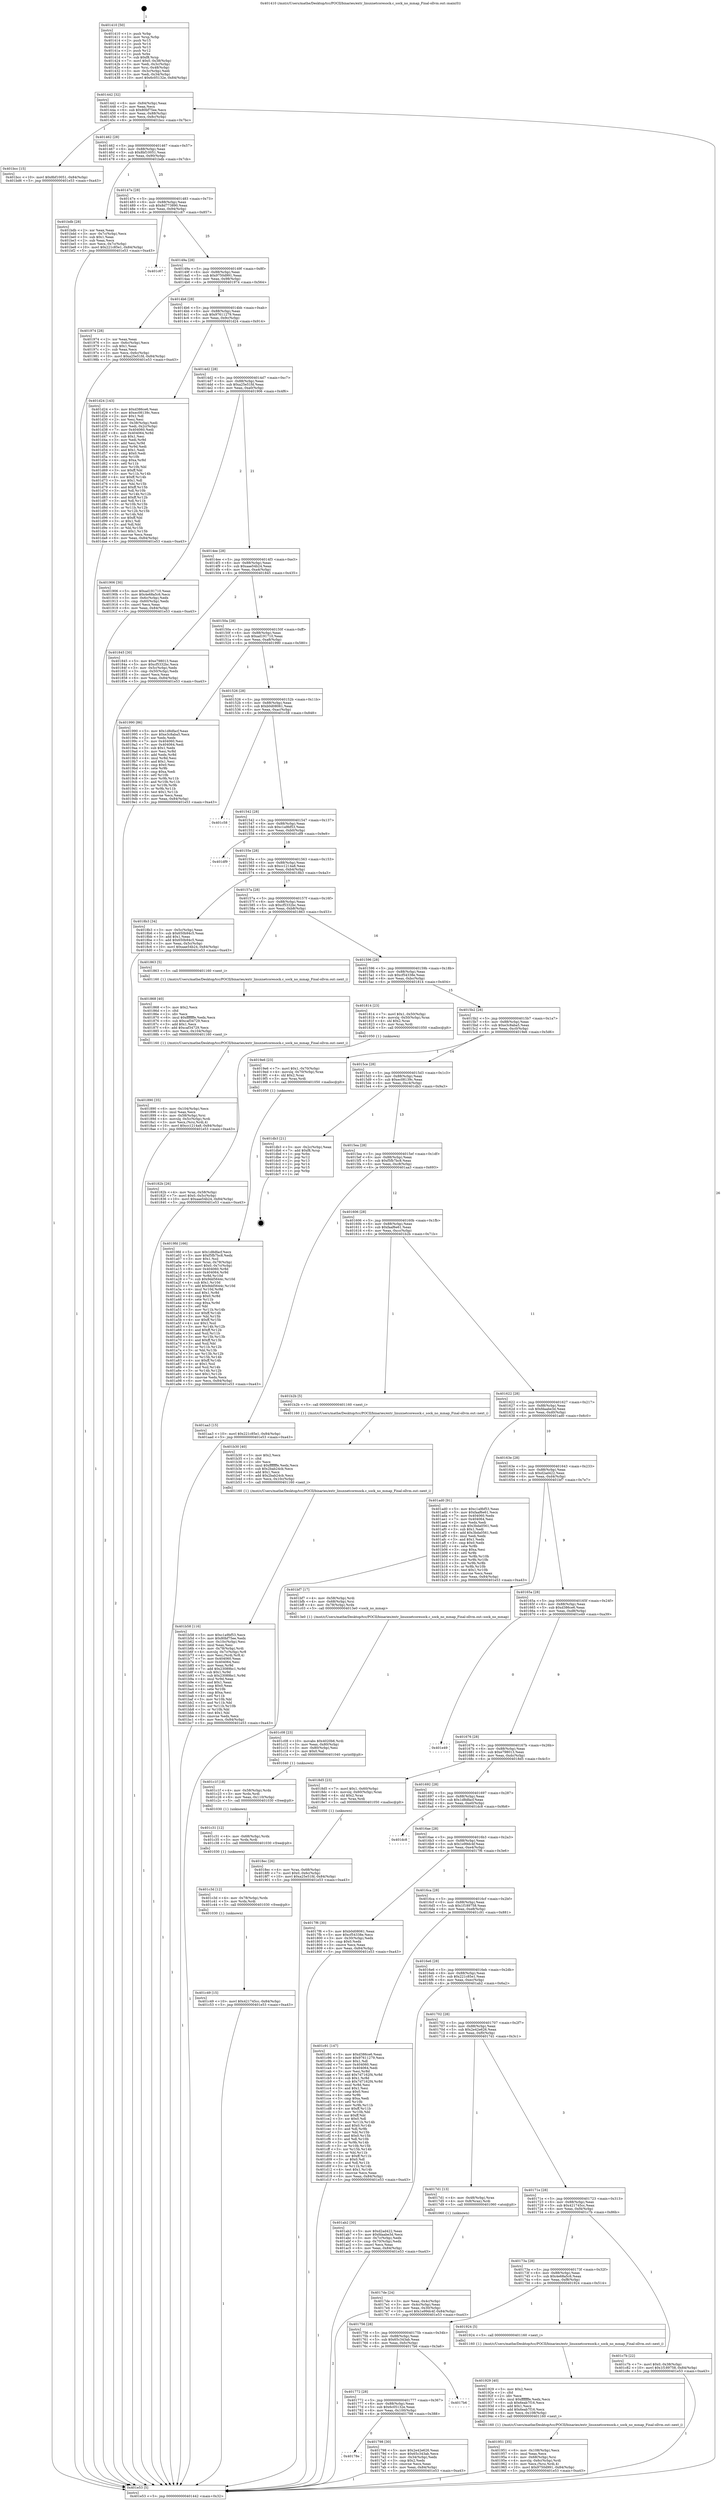 digraph "0x401410" {
  label = "0x401410 (/mnt/c/Users/mathe/Desktop/tcc/POCII/binaries/extr_linuxnetcoresock.c_sock_no_mmap_Final-ollvm.out::main(0))"
  labelloc = "t"
  node[shape=record]

  Entry [label="",width=0.3,height=0.3,shape=circle,fillcolor=black,style=filled]
  "0x401442" [label="{
     0x401442 [32]\l
     | [instrs]\l
     &nbsp;&nbsp;0x401442 \<+6\>: mov -0x84(%rbp),%eax\l
     &nbsp;&nbsp;0x401448 \<+2\>: mov %eax,%ecx\l
     &nbsp;&nbsp;0x40144a \<+6\>: sub $0x80bf75ee,%ecx\l
     &nbsp;&nbsp;0x401450 \<+6\>: mov %eax,-0x88(%rbp)\l
     &nbsp;&nbsp;0x401456 \<+6\>: mov %ecx,-0x8c(%rbp)\l
     &nbsp;&nbsp;0x40145c \<+6\>: je 0000000000401bcc \<main+0x7bc\>\l
  }"]
  "0x401bcc" [label="{
     0x401bcc [15]\l
     | [instrs]\l
     &nbsp;&nbsp;0x401bcc \<+10\>: movl $0x8bf10051,-0x84(%rbp)\l
     &nbsp;&nbsp;0x401bd6 \<+5\>: jmp 0000000000401e53 \<main+0xa43\>\l
  }"]
  "0x401462" [label="{
     0x401462 [28]\l
     | [instrs]\l
     &nbsp;&nbsp;0x401462 \<+5\>: jmp 0000000000401467 \<main+0x57\>\l
     &nbsp;&nbsp;0x401467 \<+6\>: mov -0x88(%rbp),%eax\l
     &nbsp;&nbsp;0x40146d \<+5\>: sub $0x8bf10051,%eax\l
     &nbsp;&nbsp;0x401472 \<+6\>: mov %eax,-0x90(%rbp)\l
     &nbsp;&nbsp;0x401478 \<+6\>: je 0000000000401bdb \<main+0x7cb\>\l
  }"]
  Exit [label="",width=0.3,height=0.3,shape=circle,fillcolor=black,style=filled,peripheries=2]
  "0x401bdb" [label="{
     0x401bdb [28]\l
     | [instrs]\l
     &nbsp;&nbsp;0x401bdb \<+2\>: xor %eax,%eax\l
     &nbsp;&nbsp;0x401bdd \<+3\>: mov -0x7c(%rbp),%ecx\l
     &nbsp;&nbsp;0x401be0 \<+3\>: sub $0x1,%eax\l
     &nbsp;&nbsp;0x401be3 \<+2\>: sub %eax,%ecx\l
     &nbsp;&nbsp;0x401be5 \<+3\>: mov %ecx,-0x7c(%rbp)\l
     &nbsp;&nbsp;0x401be8 \<+10\>: movl $0x221c85e1,-0x84(%rbp)\l
     &nbsp;&nbsp;0x401bf2 \<+5\>: jmp 0000000000401e53 \<main+0xa43\>\l
  }"]
  "0x40147e" [label="{
     0x40147e [28]\l
     | [instrs]\l
     &nbsp;&nbsp;0x40147e \<+5\>: jmp 0000000000401483 \<main+0x73\>\l
     &nbsp;&nbsp;0x401483 \<+6\>: mov -0x88(%rbp),%eax\l
     &nbsp;&nbsp;0x401489 \<+5\>: sub $0x8d773890,%eax\l
     &nbsp;&nbsp;0x40148e \<+6\>: mov %eax,-0x94(%rbp)\l
     &nbsp;&nbsp;0x401494 \<+6\>: je 0000000000401c67 \<main+0x857\>\l
  }"]
  "0x401c49" [label="{
     0x401c49 [15]\l
     | [instrs]\l
     &nbsp;&nbsp;0x401c49 \<+10\>: movl $0x421745cc,-0x84(%rbp)\l
     &nbsp;&nbsp;0x401c53 \<+5\>: jmp 0000000000401e53 \<main+0xa43\>\l
  }"]
  "0x401c67" [label="{
     0x401c67\l
  }", style=dashed]
  "0x40149a" [label="{
     0x40149a [28]\l
     | [instrs]\l
     &nbsp;&nbsp;0x40149a \<+5\>: jmp 000000000040149f \<main+0x8f\>\l
     &nbsp;&nbsp;0x40149f \<+6\>: mov -0x88(%rbp),%eax\l
     &nbsp;&nbsp;0x4014a5 \<+5\>: sub $0x9750d991,%eax\l
     &nbsp;&nbsp;0x4014aa \<+6\>: mov %eax,-0x98(%rbp)\l
     &nbsp;&nbsp;0x4014b0 \<+6\>: je 0000000000401974 \<main+0x564\>\l
  }"]
  "0x401c3d" [label="{
     0x401c3d [12]\l
     | [instrs]\l
     &nbsp;&nbsp;0x401c3d \<+4\>: mov -0x78(%rbp),%rdx\l
     &nbsp;&nbsp;0x401c41 \<+3\>: mov %rdx,%rdi\l
     &nbsp;&nbsp;0x401c44 \<+5\>: call 0000000000401030 \<free@plt\>\l
     | [calls]\l
     &nbsp;&nbsp;0x401030 \{1\} (unknown)\l
  }"]
  "0x401974" [label="{
     0x401974 [28]\l
     | [instrs]\l
     &nbsp;&nbsp;0x401974 \<+2\>: xor %eax,%eax\l
     &nbsp;&nbsp;0x401976 \<+3\>: mov -0x6c(%rbp),%ecx\l
     &nbsp;&nbsp;0x401979 \<+3\>: sub $0x1,%eax\l
     &nbsp;&nbsp;0x40197c \<+2\>: sub %eax,%ecx\l
     &nbsp;&nbsp;0x40197e \<+3\>: mov %ecx,-0x6c(%rbp)\l
     &nbsp;&nbsp;0x401981 \<+10\>: movl $0xa25e51fd,-0x84(%rbp)\l
     &nbsp;&nbsp;0x40198b \<+5\>: jmp 0000000000401e53 \<main+0xa43\>\l
  }"]
  "0x4014b6" [label="{
     0x4014b6 [28]\l
     | [instrs]\l
     &nbsp;&nbsp;0x4014b6 \<+5\>: jmp 00000000004014bb \<main+0xab\>\l
     &nbsp;&nbsp;0x4014bb \<+6\>: mov -0x88(%rbp),%eax\l
     &nbsp;&nbsp;0x4014c1 \<+5\>: sub $0x97611279,%eax\l
     &nbsp;&nbsp;0x4014c6 \<+6\>: mov %eax,-0x9c(%rbp)\l
     &nbsp;&nbsp;0x4014cc \<+6\>: je 0000000000401d24 \<main+0x914\>\l
  }"]
  "0x401c31" [label="{
     0x401c31 [12]\l
     | [instrs]\l
     &nbsp;&nbsp;0x401c31 \<+4\>: mov -0x68(%rbp),%rdx\l
     &nbsp;&nbsp;0x401c35 \<+3\>: mov %rdx,%rdi\l
     &nbsp;&nbsp;0x401c38 \<+5\>: call 0000000000401030 \<free@plt\>\l
     | [calls]\l
     &nbsp;&nbsp;0x401030 \{1\} (unknown)\l
  }"]
  "0x401d24" [label="{
     0x401d24 [143]\l
     | [instrs]\l
     &nbsp;&nbsp;0x401d24 \<+5\>: mov $0xd386ce6,%eax\l
     &nbsp;&nbsp;0x401d29 \<+5\>: mov $0xec08139c,%ecx\l
     &nbsp;&nbsp;0x401d2e \<+2\>: mov $0x1,%dl\l
     &nbsp;&nbsp;0x401d30 \<+2\>: xor %esi,%esi\l
     &nbsp;&nbsp;0x401d32 \<+3\>: mov -0x38(%rbp),%edi\l
     &nbsp;&nbsp;0x401d35 \<+3\>: mov %edi,-0x2c(%rbp)\l
     &nbsp;&nbsp;0x401d38 \<+7\>: mov 0x404060,%edi\l
     &nbsp;&nbsp;0x401d3f \<+8\>: mov 0x404064,%r8d\l
     &nbsp;&nbsp;0x401d47 \<+3\>: sub $0x1,%esi\l
     &nbsp;&nbsp;0x401d4a \<+3\>: mov %edi,%r9d\l
     &nbsp;&nbsp;0x401d4d \<+3\>: add %esi,%r9d\l
     &nbsp;&nbsp;0x401d50 \<+4\>: imul %r9d,%edi\l
     &nbsp;&nbsp;0x401d54 \<+3\>: and $0x1,%edi\l
     &nbsp;&nbsp;0x401d57 \<+3\>: cmp $0x0,%edi\l
     &nbsp;&nbsp;0x401d5a \<+4\>: sete %r10b\l
     &nbsp;&nbsp;0x401d5e \<+4\>: cmp $0xa,%r8d\l
     &nbsp;&nbsp;0x401d62 \<+4\>: setl %r11b\l
     &nbsp;&nbsp;0x401d66 \<+3\>: mov %r10b,%bl\l
     &nbsp;&nbsp;0x401d69 \<+3\>: xor $0xff,%bl\l
     &nbsp;&nbsp;0x401d6c \<+3\>: mov %r11b,%r14b\l
     &nbsp;&nbsp;0x401d6f \<+4\>: xor $0xff,%r14b\l
     &nbsp;&nbsp;0x401d73 \<+3\>: xor $0x1,%dl\l
     &nbsp;&nbsp;0x401d76 \<+3\>: mov %bl,%r15b\l
     &nbsp;&nbsp;0x401d79 \<+4\>: and $0xff,%r15b\l
     &nbsp;&nbsp;0x401d7d \<+3\>: and %dl,%r10b\l
     &nbsp;&nbsp;0x401d80 \<+3\>: mov %r14b,%r12b\l
     &nbsp;&nbsp;0x401d83 \<+4\>: and $0xff,%r12b\l
     &nbsp;&nbsp;0x401d87 \<+3\>: and %dl,%r11b\l
     &nbsp;&nbsp;0x401d8a \<+3\>: or %r10b,%r15b\l
     &nbsp;&nbsp;0x401d8d \<+3\>: or %r11b,%r12b\l
     &nbsp;&nbsp;0x401d90 \<+3\>: xor %r12b,%r15b\l
     &nbsp;&nbsp;0x401d93 \<+3\>: or %r14b,%bl\l
     &nbsp;&nbsp;0x401d96 \<+3\>: xor $0xff,%bl\l
     &nbsp;&nbsp;0x401d99 \<+3\>: or $0x1,%dl\l
     &nbsp;&nbsp;0x401d9c \<+2\>: and %dl,%bl\l
     &nbsp;&nbsp;0x401d9e \<+3\>: or %bl,%r15b\l
     &nbsp;&nbsp;0x401da1 \<+4\>: test $0x1,%r15b\l
     &nbsp;&nbsp;0x401da5 \<+3\>: cmovne %ecx,%eax\l
     &nbsp;&nbsp;0x401da8 \<+6\>: mov %eax,-0x84(%rbp)\l
     &nbsp;&nbsp;0x401dae \<+5\>: jmp 0000000000401e53 \<main+0xa43\>\l
  }"]
  "0x4014d2" [label="{
     0x4014d2 [28]\l
     | [instrs]\l
     &nbsp;&nbsp;0x4014d2 \<+5\>: jmp 00000000004014d7 \<main+0xc7\>\l
     &nbsp;&nbsp;0x4014d7 \<+6\>: mov -0x88(%rbp),%eax\l
     &nbsp;&nbsp;0x4014dd \<+5\>: sub $0xa25e51fd,%eax\l
     &nbsp;&nbsp;0x4014e2 \<+6\>: mov %eax,-0xa0(%rbp)\l
     &nbsp;&nbsp;0x4014e8 \<+6\>: je 0000000000401906 \<main+0x4f6\>\l
  }"]
  "0x401c1f" [label="{
     0x401c1f [18]\l
     | [instrs]\l
     &nbsp;&nbsp;0x401c1f \<+4\>: mov -0x58(%rbp),%rdx\l
     &nbsp;&nbsp;0x401c23 \<+3\>: mov %rdx,%rdi\l
     &nbsp;&nbsp;0x401c26 \<+6\>: mov %eax,-0x110(%rbp)\l
     &nbsp;&nbsp;0x401c2c \<+5\>: call 0000000000401030 \<free@plt\>\l
     | [calls]\l
     &nbsp;&nbsp;0x401030 \{1\} (unknown)\l
  }"]
  "0x401906" [label="{
     0x401906 [30]\l
     | [instrs]\l
     &nbsp;&nbsp;0x401906 \<+5\>: mov $0xad191710,%eax\l
     &nbsp;&nbsp;0x40190b \<+5\>: mov $0x4e68a5c6,%ecx\l
     &nbsp;&nbsp;0x401910 \<+3\>: mov -0x6c(%rbp),%edx\l
     &nbsp;&nbsp;0x401913 \<+3\>: cmp -0x60(%rbp),%edx\l
     &nbsp;&nbsp;0x401916 \<+3\>: cmovl %ecx,%eax\l
     &nbsp;&nbsp;0x401919 \<+6\>: mov %eax,-0x84(%rbp)\l
     &nbsp;&nbsp;0x40191f \<+5\>: jmp 0000000000401e53 \<main+0xa43\>\l
  }"]
  "0x4014ee" [label="{
     0x4014ee [28]\l
     | [instrs]\l
     &nbsp;&nbsp;0x4014ee \<+5\>: jmp 00000000004014f3 \<main+0xe3\>\l
     &nbsp;&nbsp;0x4014f3 \<+6\>: mov -0x88(%rbp),%eax\l
     &nbsp;&nbsp;0x4014f9 \<+5\>: sub $0xaae54b24,%eax\l
     &nbsp;&nbsp;0x4014fe \<+6\>: mov %eax,-0xa4(%rbp)\l
     &nbsp;&nbsp;0x401504 \<+6\>: je 0000000000401845 \<main+0x435\>\l
  }"]
  "0x401c08" [label="{
     0x401c08 [23]\l
     | [instrs]\l
     &nbsp;&nbsp;0x401c08 \<+10\>: movabs $0x4020b6,%rdi\l
     &nbsp;&nbsp;0x401c12 \<+3\>: mov %eax,-0x80(%rbp)\l
     &nbsp;&nbsp;0x401c15 \<+3\>: mov -0x80(%rbp),%esi\l
     &nbsp;&nbsp;0x401c18 \<+2\>: mov $0x0,%al\l
     &nbsp;&nbsp;0x401c1a \<+5\>: call 0000000000401040 \<printf@plt\>\l
     | [calls]\l
     &nbsp;&nbsp;0x401040 \{1\} (unknown)\l
  }"]
  "0x401845" [label="{
     0x401845 [30]\l
     | [instrs]\l
     &nbsp;&nbsp;0x401845 \<+5\>: mov $0xe798013,%eax\l
     &nbsp;&nbsp;0x40184a \<+5\>: mov $0xcf5332bc,%ecx\l
     &nbsp;&nbsp;0x40184f \<+3\>: mov -0x5c(%rbp),%edx\l
     &nbsp;&nbsp;0x401852 \<+3\>: cmp -0x50(%rbp),%edx\l
     &nbsp;&nbsp;0x401855 \<+3\>: cmovl %ecx,%eax\l
     &nbsp;&nbsp;0x401858 \<+6\>: mov %eax,-0x84(%rbp)\l
     &nbsp;&nbsp;0x40185e \<+5\>: jmp 0000000000401e53 \<main+0xa43\>\l
  }"]
  "0x40150a" [label="{
     0x40150a [28]\l
     | [instrs]\l
     &nbsp;&nbsp;0x40150a \<+5\>: jmp 000000000040150f \<main+0xff\>\l
     &nbsp;&nbsp;0x40150f \<+6\>: mov -0x88(%rbp),%eax\l
     &nbsp;&nbsp;0x401515 \<+5\>: sub $0xad191710,%eax\l
     &nbsp;&nbsp;0x40151a \<+6\>: mov %eax,-0xa8(%rbp)\l
     &nbsp;&nbsp;0x401520 \<+6\>: je 0000000000401990 \<main+0x580\>\l
  }"]
  "0x401b58" [label="{
     0x401b58 [116]\l
     | [instrs]\l
     &nbsp;&nbsp;0x401b58 \<+5\>: mov $0xc1a9bf53,%ecx\l
     &nbsp;&nbsp;0x401b5d \<+5\>: mov $0x80bf75ee,%edx\l
     &nbsp;&nbsp;0x401b62 \<+6\>: mov -0x10c(%rbp),%esi\l
     &nbsp;&nbsp;0x401b68 \<+3\>: imul %eax,%esi\l
     &nbsp;&nbsp;0x401b6b \<+4\>: mov -0x78(%rbp),%rdi\l
     &nbsp;&nbsp;0x401b6f \<+4\>: movslq -0x7c(%rbp),%r8\l
     &nbsp;&nbsp;0x401b73 \<+4\>: mov %esi,(%rdi,%r8,4)\l
     &nbsp;&nbsp;0x401b77 \<+7\>: mov 0x404060,%eax\l
     &nbsp;&nbsp;0x401b7e \<+7\>: mov 0x404064,%esi\l
     &nbsp;&nbsp;0x401b85 \<+3\>: mov %eax,%r9d\l
     &nbsp;&nbsp;0x401b88 \<+7\>: add $0x23089bc1,%r9d\l
     &nbsp;&nbsp;0x401b8f \<+4\>: sub $0x1,%r9d\l
     &nbsp;&nbsp;0x401b93 \<+7\>: sub $0x23089bc1,%r9d\l
     &nbsp;&nbsp;0x401b9a \<+4\>: imul %r9d,%eax\l
     &nbsp;&nbsp;0x401b9e \<+3\>: and $0x1,%eax\l
     &nbsp;&nbsp;0x401ba1 \<+3\>: cmp $0x0,%eax\l
     &nbsp;&nbsp;0x401ba4 \<+4\>: sete %r10b\l
     &nbsp;&nbsp;0x401ba8 \<+3\>: cmp $0xa,%esi\l
     &nbsp;&nbsp;0x401bab \<+4\>: setl %r11b\l
     &nbsp;&nbsp;0x401baf \<+3\>: mov %r10b,%bl\l
     &nbsp;&nbsp;0x401bb2 \<+3\>: and %r11b,%bl\l
     &nbsp;&nbsp;0x401bb5 \<+3\>: xor %r11b,%r10b\l
     &nbsp;&nbsp;0x401bb8 \<+3\>: or %r10b,%bl\l
     &nbsp;&nbsp;0x401bbb \<+3\>: test $0x1,%bl\l
     &nbsp;&nbsp;0x401bbe \<+3\>: cmovne %edx,%ecx\l
     &nbsp;&nbsp;0x401bc1 \<+6\>: mov %ecx,-0x84(%rbp)\l
     &nbsp;&nbsp;0x401bc7 \<+5\>: jmp 0000000000401e53 \<main+0xa43\>\l
  }"]
  "0x401990" [label="{
     0x401990 [86]\l
     | [instrs]\l
     &nbsp;&nbsp;0x401990 \<+5\>: mov $0x1d8dfacf,%eax\l
     &nbsp;&nbsp;0x401995 \<+5\>: mov $0xe3c8aba5,%ecx\l
     &nbsp;&nbsp;0x40199a \<+2\>: xor %edx,%edx\l
     &nbsp;&nbsp;0x40199c \<+7\>: mov 0x404060,%esi\l
     &nbsp;&nbsp;0x4019a3 \<+7\>: mov 0x404064,%edi\l
     &nbsp;&nbsp;0x4019aa \<+3\>: sub $0x1,%edx\l
     &nbsp;&nbsp;0x4019ad \<+3\>: mov %esi,%r8d\l
     &nbsp;&nbsp;0x4019b0 \<+3\>: add %edx,%r8d\l
     &nbsp;&nbsp;0x4019b3 \<+4\>: imul %r8d,%esi\l
     &nbsp;&nbsp;0x4019b7 \<+3\>: and $0x1,%esi\l
     &nbsp;&nbsp;0x4019ba \<+3\>: cmp $0x0,%esi\l
     &nbsp;&nbsp;0x4019bd \<+4\>: sete %r9b\l
     &nbsp;&nbsp;0x4019c1 \<+3\>: cmp $0xa,%edi\l
     &nbsp;&nbsp;0x4019c4 \<+4\>: setl %r10b\l
     &nbsp;&nbsp;0x4019c8 \<+3\>: mov %r9b,%r11b\l
     &nbsp;&nbsp;0x4019cb \<+3\>: and %r10b,%r11b\l
     &nbsp;&nbsp;0x4019ce \<+3\>: xor %r10b,%r9b\l
     &nbsp;&nbsp;0x4019d1 \<+3\>: or %r9b,%r11b\l
     &nbsp;&nbsp;0x4019d4 \<+4\>: test $0x1,%r11b\l
     &nbsp;&nbsp;0x4019d8 \<+3\>: cmovne %ecx,%eax\l
     &nbsp;&nbsp;0x4019db \<+6\>: mov %eax,-0x84(%rbp)\l
     &nbsp;&nbsp;0x4019e1 \<+5\>: jmp 0000000000401e53 \<main+0xa43\>\l
  }"]
  "0x401526" [label="{
     0x401526 [28]\l
     | [instrs]\l
     &nbsp;&nbsp;0x401526 \<+5\>: jmp 000000000040152b \<main+0x11b\>\l
     &nbsp;&nbsp;0x40152b \<+6\>: mov -0x88(%rbp),%eax\l
     &nbsp;&nbsp;0x401531 \<+5\>: sub $0xb0d08061,%eax\l
     &nbsp;&nbsp;0x401536 \<+6\>: mov %eax,-0xac(%rbp)\l
     &nbsp;&nbsp;0x40153c \<+6\>: je 0000000000401c58 \<main+0x848\>\l
  }"]
  "0x401b30" [label="{
     0x401b30 [40]\l
     | [instrs]\l
     &nbsp;&nbsp;0x401b30 \<+5\>: mov $0x2,%ecx\l
     &nbsp;&nbsp;0x401b35 \<+1\>: cltd\l
     &nbsp;&nbsp;0x401b36 \<+2\>: idiv %ecx\l
     &nbsp;&nbsp;0x401b38 \<+6\>: imul $0xfffffffe,%edx,%ecx\l
     &nbsp;&nbsp;0x401b3e \<+6\>: sub $0x2bab24cb,%ecx\l
     &nbsp;&nbsp;0x401b44 \<+3\>: add $0x1,%ecx\l
     &nbsp;&nbsp;0x401b47 \<+6\>: add $0x2bab24cb,%ecx\l
     &nbsp;&nbsp;0x401b4d \<+6\>: mov %ecx,-0x10c(%rbp)\l
     &nbsp;&nbsp;0x401b53 \<+5\>: call 0000000000401160 \<next_i\>\l
     | [calls]\l
     &nbsp;&nbsp;0x401160 \{1\} (/mnt/c/Users/mathe/Desktop/tcc/POCII/binaries/extr_linuxnetcoresock.c_sock_no_mmap_Final-ollvm.out::next_i)\l
  }"]
  "0x401c58" [label="{
     0x401c58\l
  }", style=dashed]
  "0x401542" [label="{
     0x401542 [28]\l
     | [instrs]\l
     &nbsp;&nbsp;0x401542 \<+5\>: jmp 0000000000401547 \<main+0x137\>\l
     &nbsp;&nbsp;0x401547 \<+6\>: mov -0x88(%rbp),%eax\l
     &nbsp;&nbsp;0x40154d \<+5\>: sub $0xc1a9bf53,%eax\l
     &nbsp;&nbsp;0x401552 \<+6\>: mov %eax,-0xb0(%rbp)\l
     &nbsp;&nbsp;0x401558 \<+6\>: je 0000000000401df9 \<main+0x9e9\>\l
  }"]
  "0x4019fd" [label="{
     0x4019fd [166]\l
     | [instrs]\l
     &nbsp;&nbsp;0x4019fd \<+5\>: mov $0x1d8dfacf,%ecx\l
     &nbsp;&nbsp;0x401a02 \<+5\>: mov $0xf5fb7bc8,%edx\l
     &nbsp;&nbsp;0x401a07 \<+3\>: mov $0x1,%sil\l
     &nbsp;&nbsp;0x401a0a \<+4\>: mov %rax,-0x78(%rbp)\l
     &nbsp;&nbsp;0x401a0e \<+7\>: movl $0x0,-0x7c(%rbp)\l
     &nbsp;&nbsp;0x401a15 \<+8\>: mov 0x404060,%r8d\l
     &nbsp;&nbsp;0x401a1d \<+8\>: mov 0x404064,%r9d\l
     &nbsp;&nbsp;0x401a25 \<+3\>: mov %r8d,%r10d\l
     &nbsp;&nbsp;0x401a28 \<+7\>: sub $0x9dd5644c,%r10d\l
     &nbsp;&nbsp;0x401a2f \<+4\>: sub $0x1,%r10d\l
     &nbsp;&nbsp;0x401a33 \<+7\>: add $0x9dd5644c,%r10d\l
     &nbsp;&nbsp;0x401a3a \<+4\>: imul %r10d,%r8d\l
     &nbsp;&nbsp;0x401a3e \<+4\>: and $0x1,%r8d\l
     &nbsp;&nbsp;0x401a42 \<+4\>: cmp $0x0,%r8d\l
     &nbsp;&nbsp;0x401a46 \<+4\>: sete %r11b\l
     &nbsp;&nbsp;0x401a4a \<+4\>: cmp $0xa,%r9d\l
     &nbsp;&nbsp;0x401a4e \<+3\>: setl %bl\l
     &nbsp;&nbsp;0x401a51 \<+3\>: mov %r11b,%r14b\l
     &nbsp;&nbsp;0x401a54 \<+4\>: xor $0xff,%r14b\l
     &nbsp;&nbsp;0x401a58 \<+3\>: mov %bl,%r15b\l
     &nbsp;&nbsp;0x401a5b \<+4\>: xor $0xff,%r15b\l
     &nbsp;&nbsp;0x401a5f \<+4\>: xor $0x1,%sil\l
     &nbsp;&nbsp;0x401a63 \<+3\>: mov %r14b,%r12b\l
     &nbsp;&nbsp;0x401a66 \<+4\>: and $0xff,%r12b\l
     &nbsp;&nbsp;0x401a6a \<+3\>: and %sil,%r11b\l
     &nbsp;&nbsp;0x401a6d \<+3\>: mov %r15b,%r13b\l
     &nbsp;&nbsp;0x401a70 \<+4\>: and $0xff,%r13b\l
     &nbsp;&nbsp;0x401a74 \<+3\>: and %sil,%bl\l
     &nbsp;&nbsp;0x401a77 \<+3\>: or %r11b,%r12b\l
     &nbsp;&nbsp;0x401a7a \<+3\>: or %bl,%r13b\l
     &nbsp;&nbsp;0x401a7d \<+3\>: xor %r13b,%r12b\l
     &nbsp;&nbsp;0x401a80 \<+3\>: or %r15b,%r14b\l
     &nbsp;&nbsp;0x401a83 \<+4\>: xor $0xff,%r14b\l
     &nbsp;&nbsp;0x401a87 \<+4\>: or $0x1,%sil\l
     &nbsp;&nbsp;0x401a8b \<+3\>: and %sil,%r14b\l
     &nbsp;&nbsp;0x401a8e \<+3\>: or %r14b,%r12b\l
     &nbsp;&nbsp;0x401a91 \<+4\>: test $0x1,%r12b\l
     &nbsp;&nbsp;0x401a95 \<+3\>: cmovne %edx,%ecx\l
     &nbsp;&nbsp;0x401a98 \<+6\>: mov %ecx,-0x84(%rbp)\l
     &nbsp;&nbsp;0x401a9e \<+5\>: jmp 0000000000401e53 \<main+0xa43\>\l
  }"]
  "0x401df9" [label="{
     0x401df9\l
  }", style=dashed]
  "0x40155e" [label="{
     0x40155e [28]\l
     | [instrs]\l
     &nbsp;&nbsp;0x40155e \<+5\>: jmp 0000000000401563 \<main+0x153\>\l
     &nbsp;&nbsp;0x401563 \<+6\>: mov -0x88(%rbp),%eax\l
     &nbsp;&nbsp;0x401569 \<+5\>: sub $0xcc1214a8,%eax\l
     &nbsp;&nbsp;0x40156e \<+6\>: mov %eax,-0xb4(%rbp)\l
     &nbsp;&nbsp;0x401574 \<+6\>: je 00000000004018b3 \<main+0x4a3\>\l
  }"]
  "0x401951" [label="{
     0x401951 [35]\l
     | [instrs]\l
     &nbsp;&nbsp;0x401951 \<+6\>: mov -0x108(%rbp),%ecx\l
     &nbsp;&nbsp;0x401957 \<+3\>: imul %eax,%ecx\l
     &nbsp;&nbsp;0x40195a \<+4\>: mov -0x68(%rbp),%rsi\l
     &nbsp;&nbsp;0x40195e \<+4\>: movslq -0x6c(%rbp),%rdi\l
     &nbsp;&nbsp;0x401962 \<+3\>: mov %ecx,(%rsi,%rdi,4)\l
     &nbsp;&nbsp;0x401965 \<+10\>: movl $0x9750d991,-0x84(%rbp)\l
     &nbsp;&nbsp;0x40196f \<+5\>: jmp 0000000000401e53 \<main+0xa43\>\l
  }"]
  "0x4018b3" [label="{
     0x4018b3 [34]\l
     | [instrs]\l
     &nbsp;&nbsp;0x4018b3 \<+3\>: mov -0x5c(%rbp),%eax\l
     &nbsp;&nbsp;0x4018b6 \<+5\>: sub $0x650b94c5,%eax\l
     &nbsp;&nbsp;0x4018bb \<+3\>: add $0x1,%eax\l
     &nbsp;&nbsp;0x4018be \<+5\>: add $0x650b94c5,%eax\l
     &nbsp;&nbsp;0x4018c3 \<+3\>: mov %eax,-0x5c(%rbp)\l
     &nbsp;&nbsp;0x4018c6 \<+10\>: movl $0xaae54b24,-0x84(%rbp)\l
     &nbsp;&nbsp;0x4018d0 \<+5\>: jmp 0000000000401e53 \<main+0xa43\>\l
  }"]
  "0x40157a" [label="{
     0x40157a [28]\l
     | [instrs]\l
     &nbsp;&nbsp;0x40157a \<+5\>: jmp 000000000040157f \<main+0x16f\>\l
     &nbsp;&nbsp;0x40157f \<+6\>: mov -0x88(%rbp),%eax\l
     &nbsp;&nbsp;0x401585 \<+5\>: sub $0xcf5332bc,%eax\l
     &nbsp;&nbsp;0x40158a \<+6\>: mov %eax,-0xb8(%rbp)\l
     &nbsp;&nbsp;0x401590 \<+6\>: je 0000000000401863 \<main+0x453\>\l
  }"]
  "0x401929" [label="{
     0x401929 [40]\l
     | [instrs]\l
     &nbsp;&nbsp;0x401929 \<+5\>: mov $0x2,%ecx\l
     &nbsp;&nbsp;0x40192e \<+1\>: cltd\l
     &nbsp;&nbsp;0x40192f \<+2\>: idiv %ecx\l
     &nbsp;&nbsp;0x401931 \<+6\>: imul $0xfffffffe,%edx,%ecx\l
     &nbsp;&nbsp;0x401937 \<+6\>: sub $0x6eab7f16,%ecx\l
     &nbsp;&nbsp;0x40193d \<+3\>: add $0x1,%ecx\l
     &nbsp;&nbsp;0x401940 \<+6\>: add $0x6eab7f16,%ecx\l
     &nbsp;&nbsp;0x401946 \<+6\>: mov %ecx,-0x108(%rbp)\l
     &nbsp;&nbsp;0x40194c \<+5\>: call 0000000000401160 \<next_i\>\l
     | [calls]\l
     &nbsp;&nbsp;0x401160 \{1\} (/mnt/c/Users/mathe/Desktop/tcc/POCII/binaries/extr_linuxnetcoresock.c_sock_no_mmap_Final-ollvm.out::next_i)\l
  }"]
  "0x401863" [label="{
     0x401863 [5]\l
     | [instrs]\l
     &nbsp;&nbsp;0x401863 \<+5\>: call 0000000000401160 \<next_i\>\l
     | [calls]\l
     &nbsp;&nbsp;0x401160 \{1\} (/mnt/c/Users/mathe/Desktop/tcc/POCII/binaries/extr_linuxnetcoresock.c_sock_no_mmap_Final-ollvm.out::next_i)\l
  }"]
  "0x401596" [label="{
     0x401596 [28]\l
     | [instrs]\l
     &nbsp;&nbsp;0x401596 \<+5\>: jmp 000000000040159b \<main+0x18b\>\l
     &nbsp;&nbsp;0x40159b \<+6\>: mov -0x88(%rbp),%eax\l
     &nbsp;&nbsp;0x4015a1 \<+5\>: sub $0xcf54338e,%eax\l
     &nbsp;&nbsp;0x4015a6 \<+6\>: mov %eax,-0xbc(%rbp)\l
     &nbsp;&nbsp;0x4015ac \<+6\>: je 0000000000401814 \<main+0x404\>\l
  }"]
  "0x4018ec" [label="{
     0x4018ec [26]\l
     | [instrs]\l
     &nbsp;&nbsp;0x4018ec \<+4\>: mov %rax,-0x68(%rbp)\l
     &nbsp;&nbsp;0x4018f0 \<+7\>: movl $0x0,-0x6c(%rbp)\l
     &nbsp;&nbsp;0x4018f7 \<+10\>: movl $0xa25e51fd,-0x84(%rbp)\l
     &nbsp;&nbsp;0x401901 \<+5\>: jmp 0000000000401e53 \<main+0xa43\>\l
  }"]
  "0x401814" [label="{
     0x401814 [23]\l
     | [instrs]\l
     &nbsp;&nbsp;0x401814 \<+7\>: movl $0x1,-0x50(%rbp)\l
     &nbsp;&nbsp;0x40181b \<+4\>: movslq -0x50(%rbp),%rax\l
     &nbsp;&nbsp;0x40181f \<+4\>: shl $0x2,%rax\l
     &nbsp;&nbsp;0x401823 \<+3\>: mov %rax,%rdi\l
     &nbsp;&nbsp;0x401826 \<+5\>: call 0000000000401050 \<malloc@plt\>\l
     | [calls]\l
     &nbsp;&nbsp;0x401050 \{1\} (unknown)\l
  }"]
  "0x4015b2" [label="{
     0x4015b2 [28]\l
     | [instrs]\l
     &nbsp;&nbsp;0x4015b2 \<+5\>: jmp 00000000004015b7 \<main+0x1a7\>\l
     &nbsp;&nbsp;0x4015b7 \<+6\>: mov -0x88(%rbp),%eax\l
     &nbsp;&nbsp;0x4015bd \<+5\>: sub $0xe3c8aba5,%eax\l
     &nbsp;&nbsp;0x4015c2 \<+6\>: mov %eax,-0xc0(%rbp)\l
     &nbsp;&nbsp;0x4015c8 \<+6\>: je 00000000004019e6 \<main+0x5d6\>\l
  }"]
  "0x401890" [label="{
     0x401890 [35]\l
     | [instrs]\l
     &nbsp;&nbsp;0x401890 \<+6\>: mov -0x104(%rbp),%ecx\l
     &nbsp;&nbsp;0x401896 \<+3\>: imul %eax,%ecx\l
     &nbsp;&nbsp;0x401899 \<+4\>: mov -0x58(%rbp),%rsi\l
     &nbsp;&nbsp;0x40189d \<+4\>: movslq -0x5c(%rbp),%rdi\l
     &nbsp;&nbsp;0x4018a1 \<+3\>: mov %ecx,(%rsi,%rdi,4)\l
     &nbsp;&nbsp;0x4018a4 \<+10\>: movl $0xcc1214a8,-0x84(%rbp)\l
     &nbsp;&nbsp;0x4018ae \<+5\>: jmp 0000000000401e53 \<main+0xa43\>\l
  }"]
  "0x4019e6" [label="{
     0x4019e6 [23]\l
     | [instrs]\l
     &nbsp;&nbsp;0x4019e6 \<+7\>: movl $0x1,-0x70(%rbp)\l
     &nbsp;&nbsp;0x4019ed \<+4\>: movslq -0x70(%rbp),%rax\l
     &nbsp;&nbsp;0x4019f1 \<+4\>: shl $0x2,%rax\l
     &nbsp;&nbsp;0x4019f5 \<+3\>: mov %rax,%rdi\l
     &nbsp;&nbsp;0x4019f8 \<+5\>: call 0000000000401050 \<malloc@plt\>\l
     | [calls]\l
     &nbsp;&nbsp;0x401050 \{1\} (unknown)\l
  }"]
  "0x4015ce" [label="{
     0x4015ce [28]\l
     | [instrs]\l
     &nbsp;&nbsp;0x4015ce \<+5\>: jmp 00000000004015d3 \<main+0x1c3\>\l
     &nbsp;&nbsp;0x4015d3 \<+6\>: mov -0x88(%rbp),%eax\l
     &nbsp;&nbsp;0x4015d9 \<+5\>: sub $0xec08139c,%eax\l
     &nbsp;&nbsp;0x4015de \<+6\>: mov %eax,-0xc4(%rbp)\l
     &nbsp;&nbsp;0x4015e4 \<+6\>: je 0000000000401db3 \<main+0x9a3\>\l
  }"]
  "0x401868" [label="{
     0x401868 [40]\l
     | [instrs]\l
     &nbsp;&nbsp;0x401868 \<+5\>: mov $0x2,%ecx\l
     &nbsp;&nbsp;0x40186d \<+1\>: cltd\l
     &nbsp;&nbsp;0x40186e \<+2\>: idiv %ecx\l
     &nbsp;&nbsp;0x401870 \<+6\>: imul $0xfffffffe,%edx,%ecx\l
     &nbsp;&nbsp;0x401876 \<+6\>: sub $0xcaf34729,%ecx\l
     &nbsp;&nbsp;0x40187c \<+3\>: add $0x1,%ecx\l
     &nbsp;&nbsp;0x40187f \<+6\>: add $0xcaf34729,%ecx\l
     &nbsp;&nbsp;0x401885 \<+6\>: mov %ecx,-0x104(%rbp)\l
     &nbsp;&nbsp;0x40188b \<+5\>: call 0000000000401160 \<next_i\>\l
     | [calls]\l
     &nbsp;&nbsp;0x401160 \{1\} (/mnt/c/Users/mathe/Desktop/tcc/POCII/binaries/extr_linuxnetcoresock.c_sock_no_mmap_Final-ollvm.out::next_i)\l
  }"]
  "0x401db3" [label="{
     0x401db3 [21]\l
     | [instrs]\l
     &nbsp;&nbsp;0x401db3 \<+3\>: mov -0x2c(%rbp),%eax\l
     &nbsp;&nbsp;0x401db6 \<+7\>: add $0xf8,%rsp\l
     &nbsp;&nbsp;0x401dbd \<+1\>: pop %rbx\l
     &nbsp;&nbsp;0x401dbe \<+2\>: pop %r12\l
     &nbsp;&nbsp;0x401dc0 \<+2\>: pop %r13\l
     &nbsp;&nbsp;0x401dc2 \<+2\>: pop %r14\l
     &nbsp;&nbsp;0x401dc4 \<+2\>: pop %r15\l
     &nbsp;&nbsp;0x401dc6 \<+1\>: pop %rbp\l
     &nbsp;&nbsp;0x401dc7 \<+1\>: ret\l
  }"]
  "0x4015ea" [label="{
     0x4015ea [28]\l
     | [instrs]\l
     &nbsp;&nbsp;0x4015ea \<+5\>: jmp 00000000004015ef \<main+0x1df\>\l
     &nbsp;&nbsp;0x4015ef \<+6\>: mov -0x88(%rbp),%eax\l
     &nbsp;&nbsp;0x4015f5 \<+5\>: sub $0xf5fb7bc8,%eax\l
     &nbsp;&nbsp;0x4015fa \<+6\>: mov %eax,-0xc8(%rbp)\l
     &nbsp;&nbsp;0x401600 \<+6\>: je 0000000000401aa3 \<main+0x693\>\l
  }"]
  "0x40182b" [label="{
     0x40182b [26]\l
     | [instrs]\l
     &nbsp;&nbsp;0x40182b \<+4\>: mov %rax,-0x58(%rbp)\l
     &nbsp;&nbsp;0x40182f \<+7\>: movl $0x0,-0x5c(%rbp)\l
     &nbsp;&nbsp;0x401836 \<+10\>: movl $0xaae54b24,-0x84(%rbp)\l
     &nbsp;&nbsp;0x401840 \<+5\>: jmp 0000000000401e53 \<main+0xa43\>\l
  }"]
  "0x401aa3" [label="{
     0x401aa3 [15]\l
     | [instrs]\l
     &nbsp;&nbsp;0x401aa3 \<+10\>: movl $0x221c85e1,-0x84(%rbp)\l
     &nbsp;&nbsp;0x401aad \<+5\>: jmp 0000000000401e53 \<main+0xa43\>\l
  }"]
  "0x401606" [label="{
     0x401606 [28]\l
     | [instrs]\l
     &nbsp;&nbsp;0x401606 \<+5\>: jmp 000000000040160b \<main+0x1fb\>\l
     &nbsp;&nbsp;0x40160b \<+6\>: mov -0x88(%rbp),%eax\l
     &nbsp;&nbsp;0x401611 \<+5\>: sub $0xfaaf6e61,%eax\l
     &nbsp;&nbsp;0x401616 \<+6\>: mov %eax,-0xcc(%rbp)\l
     &nbsp;&nbsp;0x40161c \<+6\>: je 0000000000401b2b \<main+0x71b\>\l
  }"]
  "0x4017de" [label="{
     0x4017de [24]\l
     | [instrs]\l
     &nbsp;&nbsp;0x4017de \<+3\>: mov %eax,-0x4c(%rbp)\l
     &nbsp;&nbsp;0x4017e1 \<+3\>: mov -0x4c(%rbp),%eax\l
     &nbsp;&nbsp;0x4017e4 \<+3\>: mov %eax,-0x30(%rbp)\l
     &nbsp;&nbsp;0x4017e7 \<+10\>: movl $0x1e99dc4f,-0x84(%rbp)\l
     &nbsp;&nbsp;0x4017f1 \<+5\>: jmp 0000000000401e53 \<main+0xa43\>\l
  }"]
  "0x401b2b" [label="{
     0x401b2b [5]\l
     | [instrs]\l
     &nbsp;&nbsp;0x401b2b \<+5\>: call 0000000000401160 \<next_i\>\l
     | [calls]\l
     &nbsp;&nbsp;0x401160 \{1\} (/mnt/c/Users/mathe/Desktop/tcc/POCII/binaries/extr_linuxnetcoresock.c_sock_no_mmap_Final-ollvm.out::next_i)\l
  }"]
  "0x401622" [label="{
     0x401622 [28]\l
     | [instrs]\l
     &nbsp;&nbsp;0x401622 \<+5\>: jmp 0000000000401627 \<main+0x217\>\l
     &nbsp;&nbsp;0x401627 \<+6\>: mov -0x88(%rbp),%eax\l
     &nbsp;&nbsp;0x40162d \<+5\>: sub $0xfdaabe3d,%eax\l
     &nbsp;&nbsp;0x401632 \<+6\>: mov %eax,-0xd0(%rbp)\l
     &nbsp;&nbsp;0x401638 \<+6\>: je 0000000000401ad0 \<main+0x6c0\>\l
  }"]
  "0x401410" [label="{
     0x401410 [50]\l
     | [instrs]\l
     &nbsp;&nbsp;0x401410 \<+1\>: push %rbp\l
     &nbsp;&nbsp;0x401411 \<+3\>: mov %rsp,%rbp\l
     &nbsp;&nbsp;0x401414 \<+2\>: push %r15\l
     &nbsp;&nbsp;0x401416 \<+2\>: push %r14\l
     &nbsp;&nbsp;0x401418 \<+2\>: push %r13\l
     &nbsp;&nbsp;0x40141a \<+2\>: push %r12\l
     &nbsp;&nbsp;0x40141c \<+1\>: push %rbx\l
     &nbsp;&nbsp;0x40141d \<+7\>: sub $0xf8,%rsp\l
     &nbsp;&nbsp;0x401424 \<+7\>: movl $0x0,-0x38(%rbp)\l
     &nbsp;&nbsp;0x40142b \<+3\>: mov %edi,-0x3c(%rbp)\l
     &nbsp;&nbsp;0x40142e \<+4\>: mov %rsi,-0x48(%rbp)\l
     &nbsp;&nbsp;0x401432 \<+3\>: mov -0x3c(%rbp),%edi\l
     &nbsp;&nbsp;0x401435 \<+3\>: mov %edi,-0x34(%rbp)\l
     &nbsp;&nbsp;0x401438 \<+10\>: movl $0x6c05132e,-0x84(%rbp)\l
  }"]
  "0x401ad0" [label="{
     0x401ad0 [91]\l
     | [instrs]\l
     &nbsp;&nbsp;0x401ad0 \<+5\>: mov $0xc1a9bf53,%eax\l
     &nbsp;&nbsp;0x401ad5 \<+5\>: mov $0xfaaf6e61,%ecx\l
     &nbsp;&nbsp;0x401ada \<+7\>: mov 0x404060,%edx\l
     &nbsp;&nbsp;0x401ae1 \<+7\>: mov 0x404064,%esi\l
     &nbsp;&nbsp;0x401ae8 \<+2\>: mov %edx,%edi\l
     &nbsp;&nbsp;0x401aea \<+6\>: sub $0x3bda0561,%edi\l
     &nbsp;&nbsp;0x401af0 \<+3\>: sub $0x1,%edi\l
     &nbsp;&nbsp;0x401af3 \<+6\>: add $0x3bda0561,%edi\l
     &nbsp;&nbsp;0x401af9 \<+3\>: imul %edi,%edx\l
     &nbsp;&nbsp;0x401afc \<+3\>: and $0x1,%edx\l
     &nbsp;&nbsp;0x401aff \<+3\>: cmp $0x0,%edx\l
     &nbsp;&nbsp;0x401b02 \<+4\>: sete %r8b\l
     &nbsp;&nbsp;0x401b06 \<+3\>: cmp $0xa,%esi\l
     &nbsp;&nbsp;0x401b09 \<+4\>: setl %r9b\l
     &nbsp;&nbsp;0x401b0d \<+3\>: mov %r8b,%r10b\l
     &nbsp;&nbsp;0x401b10 \<+3\>: and %r9b,%r10b\l
     &nbsp;&nbsp;0x401b13 \<+3\>: xor %r9b,%r8b\l
     &nbsp;&nbsp;0x401b16 \<+3\>: or %r8b,%r10b\l
     &nbsp;&nbsp;0x401b19 \<+4\>: test $0x1,%r10b\l
     &nbsp;&nbsp;0x401b1d \<+3\>: cmovne %ecx,%eax\l
     &nbsp;&nbsp;0x401b20 \<+6\>: mov %eax,-0x84(%rbp)\l
     &nbsp;&nbsp;0x401b26 \<+5\>: jmp 0000000000401e53 \<main+0xa43\>\l
  }"]
  "0x40163e" [label="{
     0x40163e [28]\l
     | [instrs]\l
     &nbsp;&nbsp;0x40163e \<+5\>: jmp 0000000000401643 \<main+0x233\>\l
     &nbsp;&nbsp;0x401643 \<+6\>: mov -0x88(%rbp),%eax\l
     &nbsp;&nbsp;0x401649 \<+5\>: sub $0xd2ad422,%eax\l
     &nbsp;&nbsp;0x40164e \<+6\>: mov %eax,-0xd4(%rbp)\l
     &nbsp;&nbsp;0x401654 \<+6\>: je 0000000000401bf7 \<main+0x7e7\>\l
  }"]
  "0x401e53" [label="{
     0x401e53 [5]\l
     | [instrs]\l
     &nbsp;&nbsp;0x401e53 \<+5\>: jmp 0000000000401442 \<main+0x32\>\l
  }"]
  "0x401bf7" [label="{
     0x401bf7 [17]\l
     | [instrs]\l
     &nbsp;&nbsp;0x401bf7 \<+4\>: mov -0x58(%rbp),%rdi\l
     &nbsp;&nbsp;0x401bfb \<+4\>: mov -0x68(%rbp),%rsi\l
     &nbsp;&nbsp;0x401bff \<+4\>: mov -0x78(%rbp),%rdx\l
     &nbsp;&nbsp;0x401c03 \<+5\>: call 00000000004013e0 \<sock_no_mmap\>\l
     | [calls]\l
     &nbsp;&nbsp;0x4013e0 \{1\} (/mnt/c/Users/mathe/Desktop/tcc/POCII/binaries/extr_linuxnetcoresock.c_sock_no_mmap_Final-ollvm.out::sock_no_mmap)\l
  }"]
  "0x40165a" [label="{
     0x40165a [28]\l
     | [instrs]\l
     &nbsp;&nbsp;0x40165a \<+5\>: jmp 000000000040165f \<main+0x24f\>\l
     &nbsp;&nbsp;0x40165f \<+6\>: mov -0x88(%rbp),%eax\l
     &nbsp;&nbsp;0x401665 \<+5\>: sub $0xd386ce6,%eax\l
     &nbsp;&nbsp;0x40166a \<+6\>: mov %eax,-0xd8(%rbp)\l
     &nbsp;&nbsp;0x401670 \<+6\>: je 0000000000401e49 \<main+0xa39\>\l
  }"]
  "0x40178e" [label="{
     0x40178e\l
  }", style=dashed]
  "0x401e49" [label="{
     0x401e49\l
  }", style=dashed]
  "0x401676" [label="{
     0x401676 [28]\l
     | [instrs]\l
     &nbsp;&nbsp;0x401676 \<+5\>: jmp 000000000040167b \<main+0x26b\>\l
     &nbsp;&nbsp;0x40167b \<+6\>: mov -0x88(%rbp),%eax\l
     &nbsp;&nbsp;0x401681 \<+5\>: sub $0xe798013,%eax\l
     &nbsp;&nbsp;0x401686 \<+6\>: mov %eax,-0xdc(%rbp)\l
     &nbsp;&nbsp;0x40168c \<+6\>: je 00000000004018d5 \<main+0x4c5\>\l
  }"]
  "0x401798" [label="{
     0x401798 [30]\l
     | [instrs]\l
     &nbsp;&nbsp;0x401798 \<+5\>: mov $0x2e42e626,%eax\l
     &nbsp;&nbsp;0x40179d \<+5\>: mov $0x65c343ab,%ecx\l
     &nbsp;&nbsp;0x4017a2 \<+3\>: mov -0x34(%rbp),%edx\l
     &nbsp;&nbsp;0x4017a5 \<+3\>: cmp $0x2,%edx\l
     &nbsp;&nbsp;0x4017a8 \<+3\>: cmovne %ecx,%eax\l
     &nbsp;&nbsp;0x4017ab \<+6\>: mov %eax,-0x84(%rbp)\l
     &nbsp;&nbsp;0x4017b1 \<+5\>: jmp 0000000000401e53 \<main+0xa43\>\l
  }"]
  "0x4018d5" [label="{
     0x4018d5 [23]\l
     | [instrs]\l
     &nbsp;&nbsp;0x4018d5 \<+7\>: movl $0x1,-0x60(%rbp)\l
     &nbsp;&nbsp;0x4018dc \<+4\>: movslq -0x60(%rbp),%rax\l
     &nbsp;&nbsp;0x4018e0 \<+4\>: shl $0x2,%rax\l
     &nbsp;&nbsp;0x4018e4 \<+3\>: mov %rax,%rdi\l
     &nbsp;&nbsp;0x4018e7 \<+5\>: call 0000000000401050 \<malloc@plt\>\l
     | [calls]\l
     &nbsp;&nbsp;0x401050 \{1\} (unknown)\l
  }"]
  "0x401692" [label="{
     0x401692 [28]\l
     | [instrs]\l
     &nbsp;&nbsp;0x401692 \<+5\>: jmp 0000000000401697 \<main+0x287\>\l
     &nbsp;&nbsp;0x401697 \<+6\>: mov -0x88(%rbp),%eax\l
     &nbsp;&nbsp;0x40169d \<+5\>: sub $0x1d8dfacf,%eax\l
     &nbsp;&nbsp;0x4016a2 \<+6\>: mov %eax,-0xe0(%rbp)\l
     &nbsp;&nbsp;0x4016a8 \<+6\>: je 0000000000401dc8 \<main+0x9b8\>\l
  }"]
  "0x401772" [label="{
     0x401772 [28]\l
     | [instrs]\l
     &nbsp;&nbsp;0x401772 \<+5\>: jmp 0000000000401777 \<main+0x367\>\l
     &nbsp;&nbsp;0x401777 \<+6\>: mov -0x88(%rbp),%eax\l
     &nbsp;&nbsp;0x40177d \<+5\>: sub $0x6c05132e,%eax\l
     &nbsp;&nbsp;0x401782 \<+6\>: mov %eax,-0x100(%rbp)\l
     &nbsp;&nbsp;0x401788 \<+6\>: je 0000000000401798 \<main+0x388\>\l
  }"]
  "0x401dc8" [label="{
     0x401dc8\l
  }", style=dashed]
  "0x4016ae" [label="{
     0x4016ae [28]\l
     | [instrs]\l
     &nbsp;&nbsp;0x4016ae \<+5\>: jmp 00000000004016b3 \<main+0x2a3\>\l
     &nbsp;&nbsp;0x4016b3 \<+6\>: mov -0x88(%rbp),%eax\l
     &nbsp;&nbsp;0x4016b9 \<+5\>: sub $0x1e99dc4f,%eax\l
     &nbsp;&nbsp;0x4016be \<+6\>: mov %eax,-0xe4(%rbp)\l
     &nbsp;&nbsp;0x4016c4 \<+6\>: je 00000000004017f6 \<main+0x3e6\>\l
  }"]
  "0x4017b6" [label="{
     0x4017b6\l
  }", style=dashed]
  "0x4017f6" [label="{
     0x4017f6 [30]\l
     | [instrs]\l
     &nbsp;&nbsp;0x4017f6 \<+5\>: mov $0xb0d08061,%eax\l
     &nbsp;&nbsp;0x4017fb \<+5\>: mov $0xcf54338e,%ecx\l
     &nbsp;&nbsp;0x401800 \<+3\>: mov -0x30(%rbp),%edx\l
     &nbsp;&nbsp;0x401803 \<+3\>: cmp $0x0,%edx\l
     &nbsp;&nbsp;0x401806 \<+3\>: cmove %ecx,%eax\l
     &nbsp;&nbsp;0x401809 \<+6\>: mov %eax,-0x84(%rbp)\l
     &nbsp;&nbsp;0x40180f \<+5\>: jmp 0000000000401e53 \<main+0xa43\>\l
  }"]
  "0x4016ca" [label="{
     0x4016ca [28]\l
     | [instrs]\l
     &nbsp;&nbsp;0x4016ca \<+5\>: jmp 00000000004016cf \<main+0x2bf\>\l
     &nbsp;&nbsp;0x4016cf \<+6\>: mov -0x88(%rbp),%eax\l
     &nbsp;&nbsp;0x4016d5 \<+5\>: sub $0x1f189758,%eax\l
     &nbsp;&nbsp;0x4016da \<+6\>: mov %eax,-0xe8(%rbp)\l
     &nbsp;&nbsp;0x4016e0 \<+6\>: je 0000000000401c91 \<main+0x881\>\l
  }"]
  "0x401756" [label="{
     0x401756 [28]\l
     | [instrs]\l
     &nbsp;&nbsp;0x401756 \<+5\>: jmp 000000000040175b \<main+0x34b\>\l
     &nbsp;&nbsp;0x40175b \<+6\>: mov -0x88(%rbp),%eax\l
     &nbsp;&nbsp;0x401761 \<+5\>: sub $0x65c343ab,%eax\l
     &nbsp;&nbsp;0x401766 \<+6\>: mov %eax,-0xfc(%rbp)\l
     &nbsp;&nbsp;0x40176c \<+6\>: je 00000000004017b6 \<main+0x3a6\>\l
  }"]
  "0x401c91" [label="{
     0x401c91 [147]\l
     | [instrs]\l
     &nbsp;&nbsp;0x401c91 \<+5\>: mov $0xd386ce6,%eax\l
     &nbsp;&nbsp;0x401c96 \<+5\>: mov $0x97611279,%ecx\l
     &nbsp;&nbsp;0x401c9b \<+2\>: mov $0x1,%dl\l
     &nbsp;&nbsp;0x401c9d \<+7\>: mov 0x404060,%esi\l
     &nbsp;&nbsp;0x401ca4 \<+7\>: mov 0x404064,%edi\l
     &nbsp;&nbsp;0x401cab \<+3\>: mov %esi,%r8d\l
     &nbsp;&nbsp;0x401cae \<+7\>: add $0x7d7162f4,%r8d\l
     &nbsp;&nbsp;0x401cb5 \<+4\>: sub $0x1,%r8d\l
     &nbsp;&nbsp;0x401cb9 \<+7\>: sub $0x7d7162f4,%r8d\l
     &nbsp;&nbsp;0x401cc0 \<+4\>: imul %r8d,%esi\l
     &nbsp;&nbsp;0x401cc4 \<+3\>: and $0x1,%esi\l
     &nbsp;&nbsp;0x401cc7 \<+3\>: cmp $0x0,%esi\l
     &nbsp;&nbsp;0x401cca \<+4\>: sete %r9b\l
     &nbsp;&nbsp;0x401cce \<+3\>: cmp $0xa,%edi\l
     &nbsp;&nbsp;0x401cd1 \<+4\>: setl %r10b\l
     &nbsp;&nbsp;0x401cd5 \<+3\>: mov %r9b,%r11b\l
     &nbsp;&nbsp;0x401cd8 \<+4\>: xor $0xff,%r11b\l
     &nbsp;&nbsp;0x401cdc \<+3\>: mov %r10b,%bl\l
     &nbsp;&nbsp;0x401cdf \<+3\>: xor $0xff,%bl\l
     &nbsp;&nbsp;0x401ce2 \<+3\>: xor $0x0,%dl\l
     &nbsp;&nbsp;0x401ce5 \<+3\>: mov %r11b,%r14b\l
     &nbsp;&nbsp;0x401ce8 \<+4\>: and $0x0,%r14b\l
     &nbsp;&nbsp;0x401cec \<+3\>: and %dl,%r9b\l
     &nbsp;&nbsp;0x401cef \<+3\>: mov %bl,%r15b\l
     &nbsp;&nbsp;0x401cf2 \<+4\>: and $0x0,%r15b\l
     &nbsp;&nbsp;0x401cf6 \<+3\>: and %dl,%r10b\l
     &nbsp;&nbsp;0x401cf9 \<+3\>: or %r9b,%r14b\l
     &nbsp;&nbsp;0x401cfc \<+3\>: or %r10b,%r15b\l
     &nbsp;&nbsp;0x401cff \<+3\>: xor %r15b,%r14b\l
     &nbsp;&nbsp;0x401d02 \<+3\>: or %bl,%r11b\l
     &nbsp;&nbsp;0x401d05 \<+4\>: xor $0xff,%r11b\l
     &nbsp;&nbsp;0x401d09 \<+3\>: or $0x0,%dl\l
     &nbsp;&nbsp;0x401d0c \<+3\>: and %dl,%r11b\l
     &nbsp;&nbsp;0x401d0f \<+3\>: or %r11b,%r14b\l
     &nbsp;&nbsp;0x401d12 \<+4\>: test $0x1,%r14b\l
     &nbsp;&nbsp;0x401d16 \<+3\>: cmovne %ecx,%eax\l
     &nbsp;&nbsp;0x401d19 \<+6\>: mov %eax,-0x84(%rbp)\l
     &nbsp;&nbsp;0x401d1f \<+5\>: jmp 0000000000401e53 \<main+0xa43\>\l
  }"]
  "0x4016e6" [label="{
     0x4016e6 [28]\l
     | [instrs]\l
     &nbsp;&nbsp;0x4016e6 \<+5\>: jmp 00000000004016eb \<main+0x2db\>\l
     &nbsp;&nbsp;0x4016eb \<+6\>: mov -0x88(%rbp),%eax\l
     &nbsp;&nbsp;0x4016f1 \<+5\>: sub $0x221c85e1,%eax\l
     &nbsp;&nbsp;0x4016f6 \<+6\>: mov %eax,-0xec(%rbp)\l
     &nbsp;&nbsp;0x4016fc \<+6\>: je 0000000000401ab2 \<main+0x6a2\>\l
  }"]
  "0x401924" [label="{
     0x401924 [5]\l
     | [instrs]\l
     &nbsp;&nbsp;0x401924 \<+5\>: call 0000000000401160 \<next_i\>\l
     | [calls]\l
     &nbsp;&nbsp;0x401160 \{1\} (/mnt/c/Users/mathe/Desktop/tcc/POCII/binaries/extr_linuxnetcoresock.c_sock_no_mmap_Final-ollvm.out::next_i)\l
  }"]
  "0x401ab2" [label="{
     0x401ab2 [30]\l
     | [instrs]\l
     &nbsp;&nbsp;0x401ab2 \<+5\>: mov $0xd2ad422,%eax\l
     &nbsp;&nbsp;0x401ab7 \<+5\>: mov $0xfdaabe3d,%ecx\l
     &nbsp;&nbsp;0x401abc \<+3\>: mov -0x7c(%rbp),%edx\l
     &nbsp;&nbsp;0x401abf \<+3\>: cmp -0x70(%rbp),%edx\l
     &nbsp;&nbsp;0x401ac2 \<+3\>: cmovl %ecx,%eax\l
     &nbsp;&nbsp;0x401ac5 \<+6\>: mov %eax,-0x84(%rbp)\l
     &nbsp;&nbsp;0x401acb \<+5\>: jmp 0000000000401e53 \<main+0xa43\>\l
  }"]
  "0x401702" [label="{
     0x401702 [28]\l
     | [instrs]\l
     &nbsp;&nbsp;0x401702 \<+5\>: jmp 0000000000401707 \<main+0x2f7\>\l
     &nbsp;&nbsp;0x401707 \<+6\>: mov -0x88(%rbp),%eax\l
     &nbsp;&nbsp;0x40170d \<+5\>: sub $0x2e42e626,%eax\l
     &nbsp;&nbsp;0x401712 \<+6\>: mov %eax,-0xf0(%rbp)\l
     &nbsp;&nbsp;0x401718 \<+6\>: je 00000000004017d1 \<main+0x3c1\>\l
  }"]
  "0x40173a" [label="{
     0x40173a [28]\l
     | [instrs]\l
     &nbsp;&nbsp;0x40173a \<+5\>: jmp 000000000040173f \<main+0x32f\>\l
     &nbsp;&nbsp;0x40173f \<+6\>: mov -0x88(%rbp),%eax\l
     &nbsp;&nbsp;0x401745 \<+5\>: sub $0x4e68a5c6,%eax\l
     &nbsp;&nbsp;0x40174a \<+6\>: mov %eax,-0xf8(%rbp)\l
     &nbsp;&nbsp;0x401750 \<+6\>: je 0000000000401924 \<main+0x514\>\l
  }"]
  "0x4017d1" [label="{
     0x4017d1 [13]\l
     | [instrs]\l
     &nbsp;&nbsp;0x4017d1 \<+4\>: mov -0x48(%rbp),%rax\l
     &nbsp;&nbsp;0x4017d5 \<+4\>: mov 0x8(%rax),%rdi\l
     &nbsp;&nbsp;0x4017d9 \<+5\>: call 0000000000401060 \<atoi@plt\>\l
     | [calls]\l
     &nbsp;&nbsp;0x401060 \{1\} (unknown)\l
  }"]
  "0x40171e" [label="{
     0x40171e [28]\l
     | [instrs]\l
     &nbsp;&nbsp;0x40171e \<+5\>: jmp 0000000000401723 \<main+0x313\>\l
     &nbsp;&nbsp;0x401723 \<+6\>: mov -0x88(%rbp),%eax\l
     &nbsp;&nbsp;0x401729 \<+5\>: sub $0x421745cc,%eax\l
     &nbsp;&nbsp;0x40172e \<+6\>: mov %eax,-0xf4(%rbp)\l
     &nbsp;&nbsp;0x401734 \<+6\>: je 0000000000401c7b \<main+0x86b\>\l
  }"]
  "0x401c7b" [label="{
     0x401c7b [22]\l
     | [instrs]\l
     &nbsp;&nbsp;0x401c7b \<+7\>: movl $0x0,-0x38(%rbp)\l
     &nbsp;&nbsp;0x401c82 \<+10\>: movl $0x1f189758,-0x84(%rbp)\l
     &nbsp;&nbsp;0x401c8c \<+5\>: jmp 0000000000401e53 \<main+0xa43\>\l
  }"]
  Entry -> "0x401410" [label=" 1"]
  "0x401442" -> "0x401bcc" [label=" 1"]
  "0x401442" -> "0x401462" [label=" 26"]
  "0x401db3" -> Exit [label=" 1"]
  "0x401462" -> "0x401bdb" [label=" 1"]
  "0x401462" -> "0x40147e" [label=" 25"]
  "0x401d24" -> "0x401e53" [label=" 1"]
  "0x40147e" -> "0x401c67" [label=" 0"]
  "0x40147e" -> "0x40149a" [label=" 25"]
  "0x401c91" -> "0x401e53" [label=" 1"]
  "0x40149a" -> "0x401974" [label=" 1"]
  "0x40149a" -> "0x4014b6" [label=" 24"]
  "0x401c7b" -> "0x401e53" [label=" 1"]
  "0x4014b6" -> "0x401d24" [label=" 1"]
  "0x4014b6" -> "0x4014d2" [label=" 23"]
  "0x401c49" -> "0x401e53" [label=" 1"]
  "0x4014d2" -> "0x401906" [label=" 2"]
  "0x4014d2" -> "0x4014ee" [label=" 21"]
  "0x401c3d" -> "0x401c49" [label=" 1"]
  "0x4014ee" -> "0x401845" [label=" 2"]
  "0x4014ee" -> "0x40150a" [label=" 19"]
  "0x401c31" -> "0x401c3d" [label=" 1"]
  "0x40150a" -> "0x401990" [label=" 1"]
  "0x40150a" -> "0x401526" [label=" 18"]
  "0x401c1f" -> "0x401c31" [label=" 1"]
  "0x401526" -> "0x401c58" [label=" 0"]
  "0x401526" -> "0x401542" [label=" 18"]
  "0x401c08" -> "0x401c1f" [label=" 1"]
  "0x401542" -> "0x401df9" [label=" 0"]
  "0x401542" -> "0x40155e" [label=" 18"]
  "0x401bf7" -> "0x401c08" [label=" 1"]
  "0x40155e" -> "0x4018b3" [label=" 1"]
  "0x40155e" -> "0x40157a" [label=" 17"]
  "0x401bdb" -> "0x401e53" [label=" 1"]
  "0x40157a" -> "0x401863" [label=" 1"]
  "0x40157a" -> "0x401596" [label=" 16"]
  "0x401bcc" -> "0x401e53" [label=" 1"]
  "0x401596" -> "0x401814" [label=" 1"]
  "0x401596" -> "0x4015b2" [label=" 15"]
  "0x401b58" -> "0x401e53" [label=" 1"]
  "0x4015b2" -> "0x4019e6" [label=" 1"]
  "0x4015b2" -> "0x4015ce" [label=" 14"]
  "0x401b30" -> "0x401b58" [label=" 1"]
  "0x4015ce" -> "0x401db3" [label=" 1"]
  "0x4015ce" -> "0x4015ea" [label=" 13"]
  "0x401b2b" -> "0x401b30" [label=" 1"]
  "0x4015ea" -> "0x401aa3" [label=" 1"]
  "0x4015ea" -> "0x401606" [label=" 12"]
  "0x401ad0" -> "0x401e53" [label=" 1"]
  "0x401606" -> "0x401b2b" [label=" 1"]
  "0x401606" -> "0x401622" [label=" 11"]
  "0x401ab2" -> "0x401e53" [label=" 2"]
  "0x401622" -> "0x401ad0" [label=" 1"]
  "0x401622" -> "0x40163e" [label=" 10"]
  "0x401aa3" -> "0x401e53" [label=" 1"]
  "0x40163e" -> "0x401bf7" [label=" 1"]
  "0x40163e" -> "0x40165a" [label=" 9"]
  "0x4019fd" -> "0x401e53" [label=" 1"]
  "0x40165a" -> "0x401e49" [label=" 0"]
  "0x40165a" -> "0x401676" [label=" 9"]
  "0x4019e6" -> "0x4019fd" [label=" 1"]
  "0x401676" -> "0x4018d5" [label=" 1"]
  "0x401676" -> "0x401692" [label=" 8"]
  "0x401990" -> "0x401e53" [label=" 1"]
  "0x401692" -> "0x401dc8" [label=" 0"]
  "0x401692" -> "0x4016ae" [label=" 8"]
  "0x401951" -> "0x401e53" [label=" 1"]
  "0x4016ae" -> "0x4017f6" [label=" 1"]
  "0x4016ae" -> "0x4016ca" [label=" 7"]
  "0x401929" -> "0x401951" [label=" 1"]
  "0x4016ca" -> "0x401c91" [label=" 1"]
  "0x4016ca" -> "0x4016e6" [label=" 6"]
  "0x401906" -> "0x401e53" [label=" 2"]
  "0x4016e6" -> "0x401ab2" [label=" 2"]
  "0x4016e6" -> "0x401702" [label=" 4"]
  "0x4018ec" -> "0x401e53" [label=" 1"]
  "0x401702" -> "0x4017d1" [label=" 1"]
  "0x401702" -> "0x40171e" [label=" 3"]
  "0x4018b3" -> "0x401e53" [label=" 1"]
  "0x40171e" -> "0x401c7b" [label=" 1"]
  "0x40171e" -> "0x40173a" [label=" 2"]
  "0x4018d5" -> "0x4018ec" [label=" 1"]
  "0x40173a" -> "0x401924" [label=" 1"]
  "0x40173a" -> "0x401756" [label=" 1"]
  "0x401924" -> "0x401929" [label=" 1"]
  "0x401756" -> "0x4017b6" [label=" 0"]
  "0x401756" -> "0x401772" [label=" 1"]
  "0x401974" -> "0x401e53" [label=" 1"]
  "0x401772" -> "0x401798" [label=" 1"]
  "0x401772" -> "0x40178e" [label=" 0"]
  "0x401798" -> "0x401e53" [label=" 1"]
  "0x401410" -> "0x401442" [label=" 1"]
  "0x401e53" -> "0x401442" [label=" 26"]
  "0x4017d1" -> "0x4017de" [label=" 1"]
  "0x4017de" -> "0x401e53" [label=" 1"]
  "0x4017f6" -> "0x401e53" [label=" 1"]
  "0x401814" -> "0x40182b" [label=" 1"]
  "0x40182b" -> "0x401e53" [label=" 1"]
  "0x401845" -> "0x401e53" [label=" 2"]
  "0x401863" -> "0x401868" [label=" 1"]
  "0x401868" -> "0x401890" [label=" 1"]
  "0x401890" -> "0x401e53" [label=" 1"]
}
